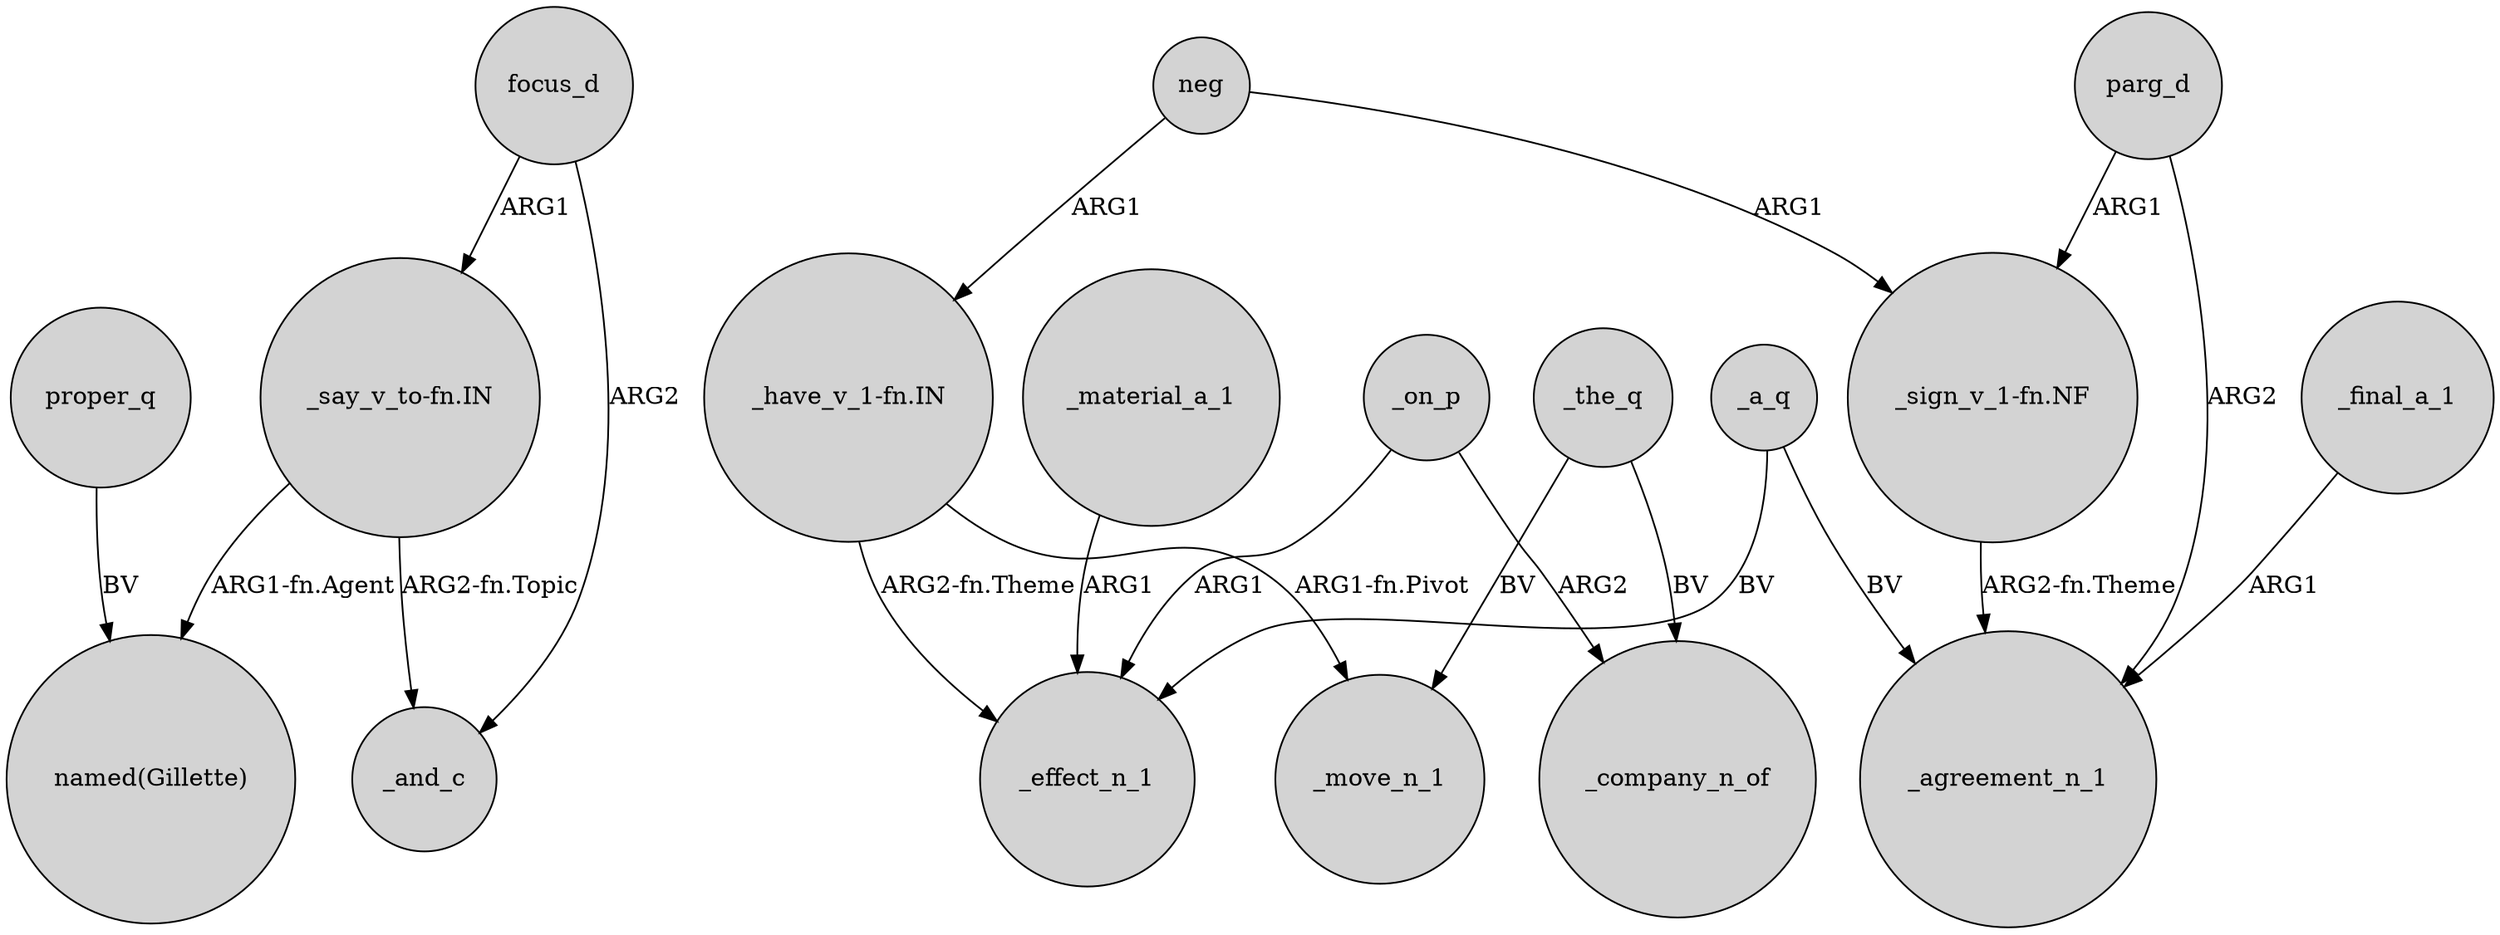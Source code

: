 digraph {
	node [shape=circle style=filled]
	proper_q -> "named(Gillette)" [label=BV]
	neg -> "_have_v_1-fn.IN" [label=ARG1]
	"_sign_v_1-fn.NF" -> _agreement_n_1 [label="ARG2-fn.Theme"]
	_material_a_1 -> _effect_n_1 [label=ARG1]
	"_have_v_1-fn.IN" -> _effect_n_1 [label="ARG2-fn.Theme"]
	"_say_v_to-fn.IN" -> "named(Gillette)" [label="ARG1-fn.Agent"]
	_on_p -> _company_n_of [label=ARG2]
	_the_q -> _move_n_1 [label=BV]
	"_have_v_1-fn.IN" -> _move_n_1 [label="ARG1-fn.Pivot"]
	focus_d -> _and_c [label=ARG2]
	_the_q -> _company_n_of [label=BV]
	_a_q -> _effect_n_1 [label=BV]
	parg_d -> "_sign_v_1-fn.NF" [label=ARG1]
	_a_q -> _agreement_n_1 [label=BV]
	_final_a_1 -> _agreement_n_1 [label=ARG1]
	"_say_v_to-fn.IN" -> _and_c [label="ARG2-fn.Topic"]
	parg_d -> _agreement_n_1 [label=ARG2]
	_on_p -> _effect_n_1 [label=ARG1]
	neg -> "_sign_v_1-fn.NF" [label=ARG1]
	focus_d -> "_say_v_to-fn.IN" [label=ARG1]
}
